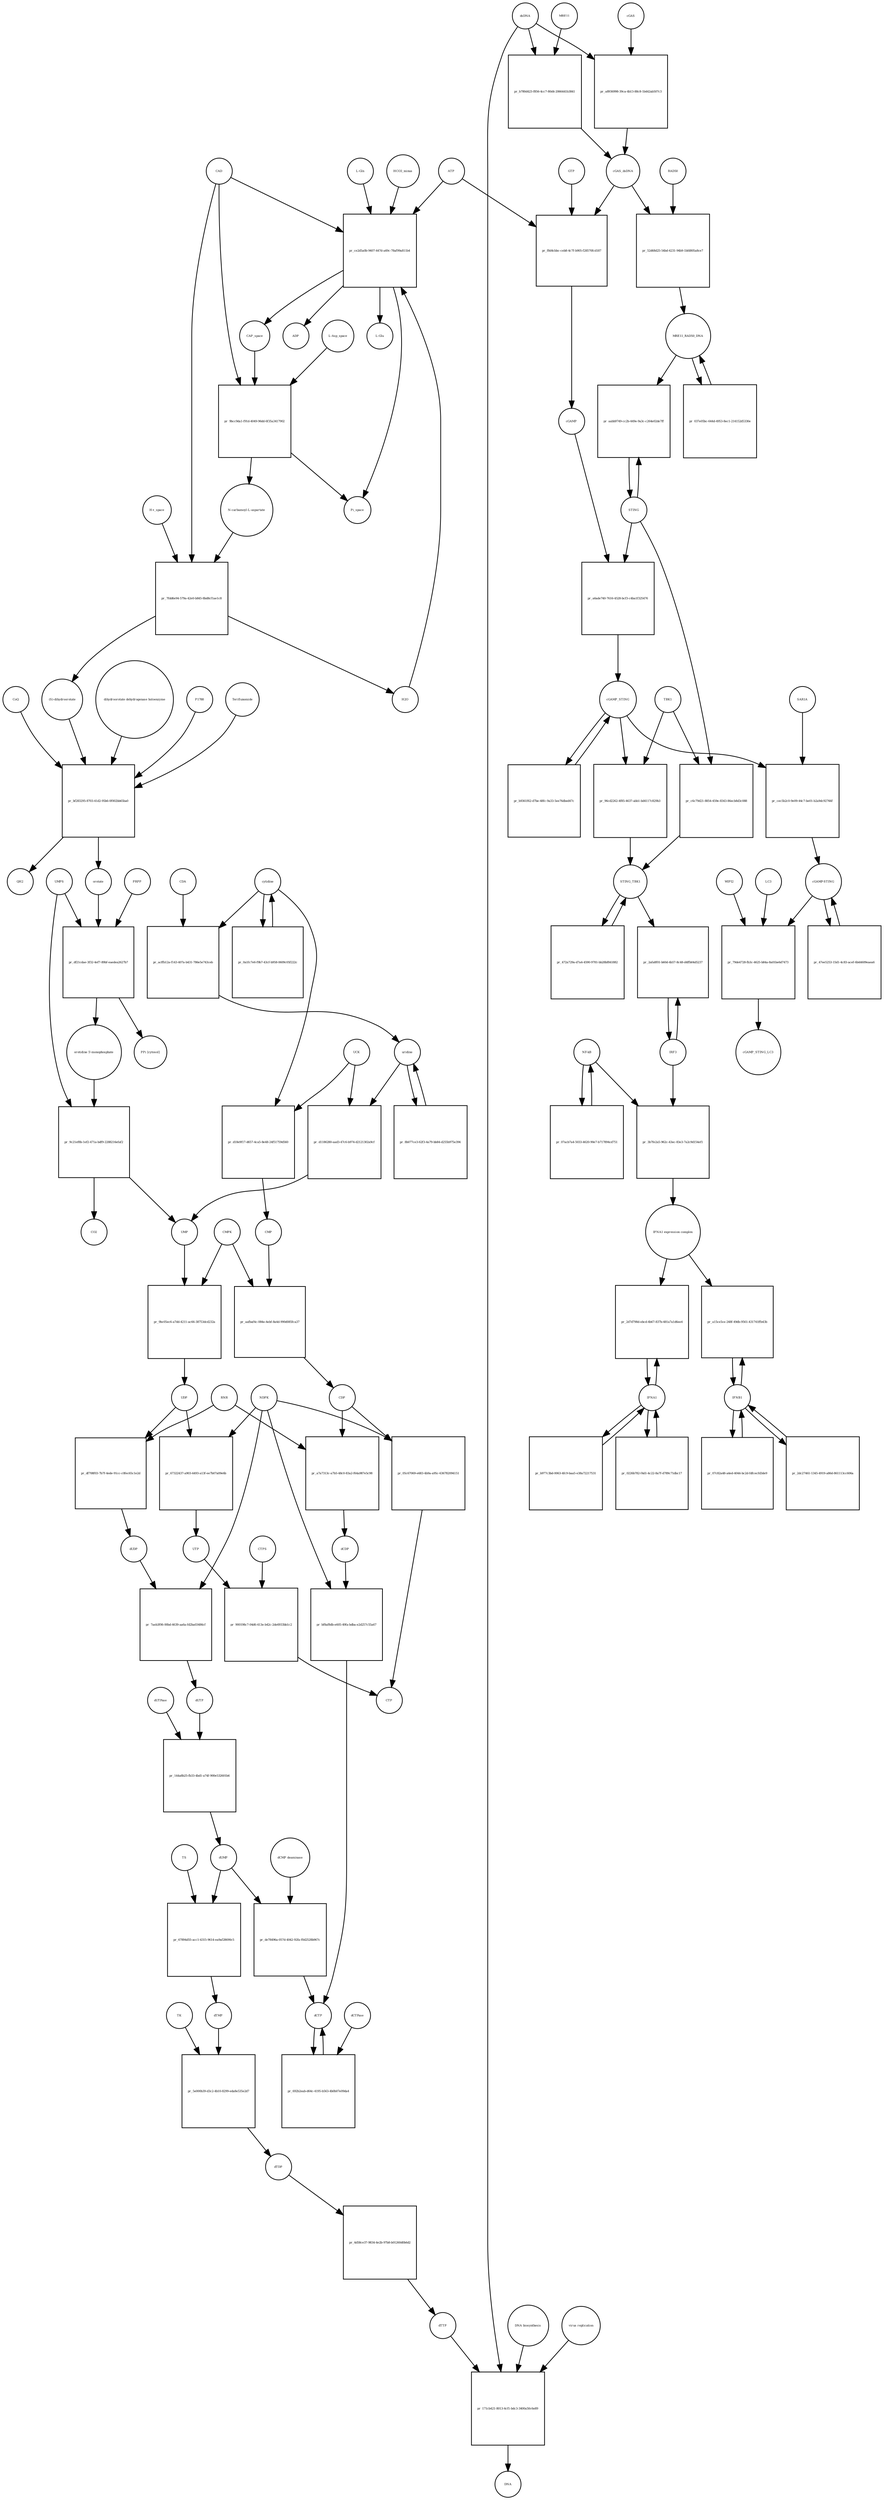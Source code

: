 strict digraph  {
"L-Gln" [annotation="", bipartite=0, cls="simple chemical", fontsize=4, label="L-Gln", shape=circle];
"pr_ce2d5a0b-9407-447d-a49c-78af99a811b4" [annotation="", bipartite=1, cls=process, fontsize=4, label="pr_ce2d5a0b-9407-447d-a49c-78af99a811b4", shape=square];
CAP_space [annotation="", bipartite=0, cls="simple chemical", fontsize=4, label=CAP_space, shape=circle];
CAD [annotation="", bipartite=0, cls=macromolecule, fontsize=4, label=CAD, shape=circle];
HCO3_minus [annotation="", bipartite=0, cls="simple chemical", fontsize=4, label=HCO3_minus, shape=circle];
H2O [annotation="", bipartite=0, cls="simple chemical", fontsize=4, label=H2O, shape=circle];
ATP [annotation="", bipartite=0, cls="simple chemical", fontsize=4, label=ATP, shape=circle];
"L-Glu" [annotation="", bipartite=0, cls="simple chemical", fontsize=4, label="L-Glu", shape=circle];
ADP [annotation="", bipartite=0, cls="simple chemical", fontsize=4, label=ADP, shape=circle];
Pi_space [annotation="", bipartite=0, cls="simple chemical", fontsize=4, label=Pi_space, shape=circle];
cytidine [annotation="", bipartite=0, cls="simple chemical", fontsize=4, label=cytidine, shape=circle];
"pr_acffb12a-f143-407a-b431-786e5e743ceb" [annotation="", bipartite=1, cls=process, fontsize=4, label="pr_acffb12a-f143-407a-b431-786e5e743ceb", shape=square];
uridine [annotation="", bipartite=0, cls="simple chemical", fontsize=4, label=uridine, shape=circle];
CDA [annotation="", bipartite=0, cls=macromolecule, fontsize=4, label=CDA, shape=circle];
"pr_d1186280-aad3-47c6-b974-d2121302a9cf" [annotation="", bipartite=1, cls=process, fontsize=4, label="pr_d1186280-aad3-47c6-b974-d2121302a9cf", shape=square];
UMP [annotation="", bipartite=0, cls="simple chemical", fontsize=4, label=UMP, shape=circle];
UCK [annotation="", bipartite=0, cls=macromolecule, fontsize=4, label=UCK, shape=circle];
"pr_d18e9f17-d657-4ca5-8e48-24f51759d560" [annotation="", bipartite=1, cls=process, fontsize=4, label="pr_d18e9f17-d657-4ca5-8e48-24f51759d560", shape=square];
CMP [annotation="", bipartite=0, cls="simple chemical", fontsize=4, label=CMP, shape=circle];
"pr_8b077ce3-62f3-4a79-bb84-d255b975e394" [annotation="", bipartite=1, cls=process, fontsize=4, label="pr_8b077ce3-62f3-4a79-bb84-d255b975e394", shape=square];
"pr_0a1fc7e6-f9b7-43cf-b958-0609c05f222c" [annotation="", bipartite=1, cls=process, fontsize=4, label="pr_0a1fc7e6-f9b7-43cf-b958-0609c05f222c", shape=square];
"pr_9bc05ec6-a7dd-4211-ac66-38753dcd232a" [annotation="", bipartite=1, cls=process, fontsize=4, label="pr_9bc05ec6-a7dd-4211-ac66-38753dcd232a", shape=square];
UDP [annotation="", bipartite=0, cls="simple chemical", fontsize=4, label=UDP, shape=circle];
CMPK [annotation="", bipartite=0, cls=macromolecule, fontsize=4, label=CMPK, shape=circle];
"pr_aafbaf4c-084e-4ebf-8a4d-990d085fca37" [annotation="", bipartite=1, cls=process, fontsize=4, label="pr_aafbaf4c-084e-4ebf-8a4d-990d085fca37", shape=square];
CDP [annotation="", bipartite=0, cls="simple chemical", fontsize=4, label=CDP, shape=circle];
"pr_67322437-a903-4493-a13f-ee7b07a09e6b" [annotation="", bipartite=1, cls=process, fontsize=4, label="pr_67322437-a903-4493-a13f-ee7b07a09e6b", shape=square];
UTP [annotation="", bipartite=0, cls="simple chemical", fontsize=4, label=UTP, shape=circle];
NDPK [annotation="", bipartite=0, cls=macromolecule, fontsize=4, label=NDPK, shape=circle];
"pr_05c67069-e683-4b9a-a95c-636782094151" [annotation="", bipartite=1, cls=process, fontsize=4, label="pr_05c67069-e683-4b9a-a95c-636782094151", shape=square];
CTP [annotation="", bipartite=0, cls="simple chemical", fontsize=4, label=CTP, shape=circle];
"pr_900198c7-04d6-413e-b42c-2de6933bb1c2" [annotation="", bipartite=1, cls=process, fontsize=4, label="pr_900198c7-04d6-413e-b42c-2de6933bb1c2", shape=square];
CTPS [annotation="", bipartite=0, cls=macromolecule, fontsize=4, label=CTPS, shape=circle];
"pr_df708f03-7b7f-4ede-91cc-c0fec65c1e2d" [annotation="", bipartite=1, cls=process, fontsize=4, label="pr_df708f03-7b7f-4ede-91cc-c0fec65c1e2d", shape=square];
dUDP [annotation="", bipartite=0, cls="simple chemical", fontsize=4, label=dUDP, shape=circle];
RNR [annotation="", bipartite=0, cls=macromolecule, fontsize=4, label=RNR, shape=circle];
"pr_7aeb3f06-00bd-4639-aa6a-fd2ba03486cf" [annotation="", bipartite=1, cls=process, fontsize=4, label="pr_7aeb3f06-00bd-4639-aa6a-fd2ba03486cf", shape=square];
dUTP [annotation="", bipartite=0, cls="simple chemical", fontsize=4, label=dUTP, shape=circle];
dCDP [annotation="", bipartite=0, cls="simple chemical", fontsize=4, label=dCDP, shape=circle];
"pr_bf8af8db-e605-49fa-bdba-e2d257c55a67" [annotation="", bipartite=1, cls=process, fontsize=4, label="pr_bf8af8db-e605-49fa-bdba-e2d257c55a67", shape=square];
dCTP [annotation="", bipartite=0, cls="simple chemical", fontsize=4, label=dCTP, shape=circle];
"pr_a7a7313c-a7b5-48c0-83a2-f64a987e5c98" [annotation="", bipartite=1, cls=process, fontsize=4, label="pr_a7a7313c-a7b5-48c0-83a2-f64a987e5c98", shape=square];
"pr_144a8b25-fb33-4bd1-a74f-900e532601b6" [annotation="", bipartite=1, cls=process, fontsize=4, label="pr_144a8b25-fb33-4bd1-a74f-900e532601b6", shape=square];
dUMP [annotation="", bipartite=0, cls="simple chemical", fontsize=4, label=dUMP, shape=circle];
dUTPase [annotation="", bipartite=0, cls=macromolecule, fontsize=4, label=dUTPase, shape=circle];
"pr_692b2eab-d64c-4195-b563-4b0b07e09da4" [annotation="", bipartite=1, cls=process, fontsize=4, label="pr_692b2eab-d64c-4195-b563-4b0b07e09da4", shape=square];
dCTPase [annotation="", bipartite=0, cls=macromolecule, fontsize=4, label=dCTPase, shape=circle];
"pr_de78496a-057d-4042-92fa-f0d2528b967c" [annotation="", bipartite=1, cls=process, fontsize=4, label="pr_de78496a-057d-4042-92fa-f0d2528b967c", shape=square];
"dCMP deaminase" [annotation="", bipartite=0, cls=macromolecule, fontsize=4, label="dCMP deaminase", shape=circle];
"pr_67894d55-acc1-4315-9614-ea9af28690c5" [annotation="", bipartite=1, cls=process, fontsize=4, label="pr_67894d55-acc1-4315-9614-ea9af28690c5", shape=square];
dTMP [annotation="", bipartite=0, cls="simple chemical", fontsize=4, label=dTMP, shape=circle];
TS [annotation="", bipartite=0, cls=macromolecule, fontsize=4, label=TS, shape=circle];
"pr_5e000b39-d3c2-4b10-8299-eda8e535e2d7" [annotation="", bipartite=1, cls=process, fontsize=4, label="pr_5e000b39-d3c2-4b10-8299-eda8e535e2d7", shape=square];
dTDP [annotation="", bipartite=0, cls="simple chemical", fontsize=4, label=dTDP, shape=circle];
TK [annotation="", bipartite=0, cls=macromolecule, fontsize=4, label=TK, shape=circle];
"pr_4d58ce37-9834-4e2b-97b8-b01260d0b6d2" [annotation="", bipartite=1, cls=process, fontsize=4, label="pr_4d58ce37-9834-4e2b-97b8-b01260d0b6d2", shape=square];
dTTP [annotation="", bipartite=0, cls="simple chemical", fontsize=4, label=dTTP, shape=circle];
dsDNA [annotation="", bipartite=0, cls="simple chemical", fontsize=4, label=dsDNA, shape=circle];
"pr_a8936998-39ca-4b13-88c8-1b442ab507c3" [annotation="", bipartite=1, cls=process, fontsize=4, label="pr_a8936998-39ca-4b13-88c8-1b442ab507c3", shape=square];
cGAS [annotation="", bipartite=0, cls=macromolecule, fontsize=4, label=cGAS, shape=circle];
cGAS_dsDNA [annotation="", bipartite=0, cls=complex, fontsize=4, label=cGAS_dsDNA, shape=circle];
"pr_f8d4cbbc-ceb8-4c7f-b905-f28570fcd187" [annotation="", bipartite=1, cls=process, fontsize=4, label="pr_f8d4cbbc-ceb8-4c7f-b905-f28570fcd187", shape=square];
GTP [annotation="", bipartite=0, cls="simple chemical", fontsize=4, label=GTP, shape=circle];
cGAMP [annotation="", bipartite=0, cls="simple chemical", fontsize=4, label=cGAMP, shape=circle];
"pr_a6ade740-7616-4528-bcf3-c4ba1f325476" [annotation="", bipartite=1, cls=process, fontsize=4, label="pr_a6ade740-7616-4528-bcf3-c4ba1f325476", shape=square];
STING [annotation="", bipartite=0, cls="macromolecule multimer", fontsize=4, label=STING, shape=circle];
cGAMP_STING [annotation="", bipartite=0, cls=complex, fontsize=4, label=cGAMP_STING, shape=circle];
TBK1 [annotation="", bipartite=0, cls=macromolecule, fontsize=4, label=TBK1, shape=circle];
"pr_96cd2262-4f85-4637-abb1-bd4117c829b3" [annotation="", bipartite=1, cls=process, fontsize=4, label="pr_96cd2262-4f85-4637-abb1-bd4117c829b3", shape=square];
STING_TBK1 [annotation="", bipartite=0, cls=complex, fontsize=4, label=STING_TBK1, shape=circle];
"pr_b9361f62-d7be-48fc-9a33-5ee76dbed47c" [annotation="", bipartite=1, cls=process, fontsize=4, label="pr_b9361f62-d7be-48fc-9a33-5ee76dbed47c", shape=square];
"pr_472a729a-d7a4-4590-9781-bb28bf841882" [annotation="", bipartite=1, cls=process, fontsize=4, label="pr_472a729a-d7a4-4590-9781-bb28bf841882", shape=square];
"NF-kB" [annotation="", bipartite=0, cls=complex, fontsize=4, label="NF-kB", shape=circle];
"pr_07acb7a4-5033-4620-90e7-b717894cd751" [annotation="", bipartite=1, cls=process, fontsize=4, label="pr_07acb7a4-5033-4620-90e7-b717894cd751", shape=square];
IFNA1 [annotation="", bipartite=0, cls="nucleic acid feature", fontsize=4, label=IFNA1, shape=circle];
"pr_0226b782-f4d1-4c22-8a7f-d789c71dbc17" [annotation="", bipartite=1, cls=process, fontsize=4, label="pr_0226b782-f4d1-4c22-8a7f-d789c71dbc17", shape=square];
IFNB1 [annotation="", bipartite=0, cls="nucleic acid feature", fontsize=4, label=IFNB1, shape=circle];
"pr_2dc27461-1345-4919-a86d-861113cc606a" [annotation="", bipartite=1, cls=process, fontsize=4, label="pr_2dc27461-1345-4919-a86d-861113cc606a", shape=square];
"pr_b977c3bd-0063-4fc9-baa5-e38a72217531" [annotation="", bipartite=1, cls=process, fontsize=4, label="pr_b977c3bd-0063-4fc9-baa5-e38a72217531", shape=square];
"pr_07c82a48-a4ed-4044-bc2d-fdfcecfd3de9" [annotation="", bipartite=1, cls=process, fontsize=4, label="pr_07c82a48-a4ed-4044-bc2d-fdfcecfd3de9", shape=square];
"pr_a15ce5ce-248f-49db-9561-431741ffb43b" [annotation="", bipartite=1, cls=process, fontsize=4, label="pr_a15ce5ce-248f-49db-9561-431741ffb43b", shape=square];
"IFNA1 expression complex" [annotation="", bipartite=0, cls=complex, fontsize=4, label="IFNA1 expression complex", shape=circle];
"cGAMP-STING" [annotation="", bipartite=0, cls=complex, fontsize=4, label="cGAMP-STING", shape=circle];
"pr_47ee5253-15d1-4c83-acef-6b44609eaea6" [annotation="", bipartite=1, cls=process, fontsize=4, label="pr_47ee5253-15d1-4c83-acef-6b44609eaea6", shape=square];
"pr_b780d423-f856-4cc7-80d4-2066441b3841" [annotation="", bipartite=1, cls=process, fontsize=4, label="pr_b780d423-f856-4cc7-80d4-2066441b3841", shape=square];
MRE11 [annotation="", bipartite=0, cls="macromolecule multimer", fontsize=4, label=MRE11, shape=circle];
RAD50 [annotation="", bipartite=0, cls="macromolecule multimer", fontsize=4, label=RAD50, shape=circle];
"pr_52d68d25-54bd-4231-94b9-1bfd805a8ce7" [annotation="", bipartite=1, cls=process, fontsize=4, label="pr_52d68d25-54bd-4231-94b9-1bfd805a8ce7", shape=square];
MRE11_RAD50_DNA [annotation="", bipartite=0, cls=complex, fontsize=4, label=MRE11_RAD50_DNA, shape=circle];
IRF3 [annotation="", bipartite=0, cls="macromolecule multimer", fontsize=4, label=IRF3, shape=circle];
"pr_2afa8f01-b60d-4b57-8c48-d4ffb04d5237" [annotation="", bipartite=1, cls=process, fontsize=4, label="pr_2afa8f01-b60d-4b57-8c48-d4ffb04d5237", shape=square];
"pr_cec5b2c0-9e09-44c7-be01-b2a9dc92766f" [annotation="", bipartite=1, cls=process, fontsize=4, label="pr_cec5b2c0-9e09-44c7-be01-b2a9dc92766f", shape=square];
SAR1A [annotation="", bipartite=0, cls=macromolecule, fontsize=4, label=SAR1A, shape=circle];
"pr_79de4728-fb3c-4625-b84a-8a01be6d7473" [annotation="", bipartite=1, cls=process, fontsize=4, label="pr_79de4728-fb3c-4625-b84a-8a01be6d7473", shape=square];
LC3 [annotation="", bipartite=0, cls=macromolecule, fontsize=4, label=LC3, shape=circle];
cGAMP_STING_LC3 [annotation="", bipartite=0, cls=complex, fontsize=4, label=cGAMP_STING_LC3, shape=circle];
WIPI2 [annotation="", bipartite=0, cls=macromolecule, fontsize=4, label=WIPI2, shape=circle];
"pr_aabb9749-cc2b-449e-9a3c-c264e02de7ff" [annotation="", bipartite=1, cls=process, fontsize=4, label="pr_aabb9749-cc2b-449e-9a3c-c264e02de7ff", shape=square];
"pr_c6c79d21-8854-459e-8343-86ecb8d3c088" [annotation="", bipartite=1, cls=process, fontsize=4, label="pr_c6c79d21-8854-459e-8343-86ecb8d3c088", shape=square];
"pr_037e05bc-644d-4953-8ec1-214152d5330e" [annotation="", bipartite=1, cls=process, fontsize=4, label="pr_037e05bc-644d-4953-8ec1-214152d5330e", shape=square];
"pr_9bcc9da1-f91d-4049-96dd-6f35a3417902" [annotation="", bipartite=1, cls=process, fontsize=4, label="pr_9bcc9da1-f91d-4049-96dd-6f35a3417902", shape=square];
"N-carbamoyl-L-aspartate" [annotation="", bipartite=0, cls="simple chemical", fontsize=4, label="N-carbamoyl-L-aspartate", shape=circle];
"L-Asp_space" [annotation="", bipartite=0, cls="simple chemical", fontsize=4, label="L-Asp_space", shape=circle];
"pr_7fdd6e94-579a-42e0-b845-8bd8cf1ae1c8" [annotation="", bipartite=1, cls=process, fontsize=4, label="pr_7fdd6e94-579a-42e0-b845-8bd8cf1ae1c8", shape=square];
"(S)-dihydroorotate" [annotation="", bipartite=0, cls="simple chemical", fontsize=4, label="(S)-dihydroorotate", shape=circle];
"H+_space" [annotation="", bipartite=0, cls="simple chemical", fontsize=4, label="H+_space", shape=circle];
"pr_bf283295-8703-41d2-95b6-0f002bb65ba0" [annotation="", bipartite=1, cls=process, fontsize=4, label="pr_bf283295-8703-41d2-95b6-0f002bb65ba0", shape=square];
orotate [annotation="", bipartite=0, cls="simple chemical", fontsize=4, label=orotate, shape=circle];
"dihydroorotate dehydrogenase holoenzyme" [annotation="", bipartite=0, cls="simple chemical", fontsize=4, label="dihydroorotate dehydrogenase holoenzyme", shape=circle];
P1788 [annotation="", bipartite=0, cls="simple chemical", fontsize=4, label=P1788, shape=circle];
Teriflunomide [annotation="", bipartite=0, cls="simple chemical", fontsize=4, label=Teriflunomide, shape=circle];
CoQ [annotation="", bipartite=0, cls="simple chemical", fontsize=4, label=CoQ, shape=circle];
QH2 [annotation="", bipartite=0, cls="simple chemical", fontsize=4, label=QH2, shape=circle];
"pr_df21cdae-3f32-4ef7-89bf-eaedea2627b7" [annotation="", bipartite=1, cls=process, fontsize=4, label="pr_df21cdae-3f32-4ef7-89bf-eaedea2627b7", shape=square];
"orotidine 5'-monophosphate" [annotation="", bipartite=0, cls="simple chemical", fontsize=4, label="orotidine 5'-monophosphate", shape=circle];
UMPS [annotation="", bipartite=0, cls="macromolecule multimer", fontsize=4, label=UMPS, shape=circle];
PRPP [annotation="", bipartite=0, cls="simple chemical", fontsize=4, label=PRPP, shape=circle];
"PPi [cytosol]" [annotation="", bipartite=0, cls="simple chemical", fontsize=4, label="PPi [cytosol]", shape=circle];
"pr_9c21ef8b-1ef2-471a-bdf9-2288216efaf2" [annotation="", bipartite=1, cls=process, fontsize=4, label="pr_9c21ef8b-1ef2-471a-bdf9-2288216efaf2", shape=square];
CO2 [annotation="", bipartite=0, cls="simple chemical", fontsize=4, label=CO2, shape=circle];
"pr_171cb421-8013-4cf1-bdc3-3400a50c6e89" [annotation="", bipartite=1, cls=process, fontsize=4, label="pr_171cb421-8013-4cf1-bdc3-3400a50c6e89", shape=square];
DNA [annotation="", bipartite=0, cls="nucleic acid feature", fontsize=4, label=DNA, shape=circle];
"DNA biosynthesis" [annotation="urn_miriam_obo.go_GO%3A0071897", bipartite=0, cls=phenotype, fontsize=4, label="DNA biosynthesis", shape=circle];
"virus replication" [annotation="", bipartite=0, cls=phenotype, fontsize=4, label="virus replication", shape=circle];
"pr_2d7d798d-ebcd-4b67-837b-481a7a1d6ee4" [annotation="", bipartite=1, cls=process, fontsize=4, label="pr_2d7d798d-ebcd-4b67-837b-481a7a1d6ee4", shape=square];
"pr_3b7fe2a5-962c-43ec-83e3-7a2c9d154ef1" [annotation="", bipartite=1, cls=process, fontsize=4, label="pr_3b7fe2a5-962c-43ec-83e3-7a2c9d154ef1", shape=square];
"L-Gln" -> "pr_ce2d5a0b-9407-447d-a49c-78af99a811b4"  [annotation="", interaction_type=consumption];
"pr_ce2d5a0b-9407-447d-a49c-78af99a811b4" -> CAP_space  [annotation="", interaction_type=production];
"pr_ce2d5a0b-9407-447d-a49c-78af99a811b4" -> "L-Glu"  [annotation="", interaction_type=production];
"pr_ce2d5a0b-9407-447d-a49c-78af99a811b4" -> ADP  [annotation="", interaction_type=production];
"pr_ce2d5a0b-9407-447d-a49c-78af99a811b4" -> Pi_space  [annotation="", interaction_type=production];
CAP_space -> "pr_9bcc9da1-f91d-4049-96dd-6f35a3417902"  [annotation="", interaction_type=consumption];
CAD -> "pr_ce2d5a0b-9407-447d-a49c-78af99a811b4"  [annotation=urn_miriam_reactome_REACT_1698, interaction_type=catalysis];
CAD -> "pr_9bcc9da1-f91d-4049-96dd-6f35a3417902"  [annotation=urn_miriam_reactome_REACT_1698, interaction_type=catalysis];
CAD -> "pr_7fdd6e94-579a-42e0-b845-8bd8cf1ae1c8"  [annotation=urn_miriam_reactome_REACT_1698, interaction_type=catalysis];
HCO3_minus -> "pr_ce2d5a0b-9407-447d-a49c-78af99a811b4"  [annotation="", interaction_type=consumption];
H2O -> "pr_ce2d5a0b-9407-447d-a49c-78af99a811b4"  [annotation="", interaction_type=consumption];
ATP -> "pr_ce2d5a0b-9407-447d-a49c-78af99a811b4"  [annotation="", interaction_type=consumption];
ATP -> "pr_f8d4cbbc-ceb8-4c7f-b905-f28570fcd187"  [annotation="", interaction_type=consumption];
cytidine -> "pr_acffb12a-f143-407a-b431-786e5e743ceb"  [annotation="", interaction_type=consumption];
cytidine -> "pr_d18e9f17-d657-4ca5-8e48-24f51759d560"  [annotation="", interaction_type=consumption];
cytidine -> "pr_0a1fc7e6-f9b7-43cf-b958-0609c05f222c"  [annotation="", interaction_type=consumption];
"pr_acffb12a-f143-407a-b431-786e5e743ceb" -> uridine  [annotation="", interaction_type=production];
uridine -> "pr_d1186280-aad3-47c6-b974-d2121302a9cf"  [annotation="", interaction_type=consumption];
uridine -> "pr_8b077ce3-62f3-4a79-bb84-d255b975e394"  [annotation="", interaction_type=consumption];
CDA -> "pr_acffb12a-f143-407a-b431-786e5e743ceb"  [annotation="", interaction_type=catalysis];
"pr_d1186280-aad3-47c6-b974-d2121302a9cf" -> UMP  [annotation="", interaction_type=production];
UMP -> "pr_9bc05ec6-a7dd-4211-ac66-38753dcd232a"  [annotation="", interaction_type=consumption];
UCK -> "pr_d1186280-aad3-47c6-b974-d2121302a9cf"  [annotation="", interaction_type=catalysis];
UCK -> "pr_d18e9f17-d657-4ca5-8e48-24f51759d560"  [annotation="", interaction_type=catalysis];
"pr_d18e9f17-d657-4ca5-8e48-24f51759d560" -> CMP  [annotation="", interaction_type=production];
CMP -> "pr_aafbaf4c-084e-4ebf-8a4d-990d085fca37"  [annotation="", interaction_type=consumption];
"pr_8b077ce3-62f3-4a79-bb84-d255b975e394" -> uridine  [annotation="", interaction_type=production];
"pr_0a1fc7e6-f9b7-43cf-b958-0609c05f222c" -> cytidine  [annotation="", interaction_type=production];
"pr_9bc05ec6-a7dd-4211-ac66-38753dcd232a" -> UDP  [annotation="", interaction_type=production];
UDP -> "pr_67322437-a903-4493-a13f-ee7b07a09e6b"  [annotation="", interaction_type=consumption];
UDP -> "pr_df708f03-7b7f-4ede-91cc-c0fec65c1e2d"  [annotation="", interaction_type=consumption];
CMPK -> "pr_9bc05ec6-a7dd-4211-ac66-38753dcd232a"  [annotation="", interaction_type=catalysis];
CMPK -> "pr_aafbaf4c-084e-4ebf-8a4d-990d085fca37"  [annotation="", interaction_type=catalysis];
"pr_aafbaf4c-084e-4ebf-8a4d-990d085fca37" -> CDP  [annotation="", interaction_type=production];
CDP -> "pr_05c67069-e683-4b9a-a95c-636782094151"  [annotation="", interaction_type=consumption];
CDP -> "pr_a7a7313c-a7b5-48c0-83a2-f64a987e5c98"  [annotation="", interaction_type=consumption];
"pr_67322437-a903-4493-a13f-ee7b07a09e6b" -> UTP  [annotation="", interaction_type=production];
UTP -> "pr_900198c7-04d6-413e-b42c-2de6933bb1c2"  [annotation="", interaction_type=consumption];
NDPK -> "pr_67322437-a903-4493-a13f-ee7b07a09e6b"  [annotation="", interaction_type=catalysis];
NDPK -> "pr_05c67069-e683-4b9a-a95c-636782094151"  [annotation="", interaction_type=catalysis];
NDPK -> "pr_7aeb3f06-00bd-4639-aa6a-fd2ba03486cf"  [annotation="", interaction_type=catalysis];
NDPK -> "pr_bf8af8db-e605-49fa-bdba-e2d257c55a67"  [annotation="", interaction_type=catalysis];
"pr_05c67069-e683-4b9a-a95c-636782094151" -> CTP  [annotation="", interaction_type=production];
"pr_900198c7-04d6-413e-b42c-2de6933bb1c2" -> CTP  [annotation="", interaction_type=production];
CTPS -> "pr_900198c7-04d6-413e-b42c-2de6933bb1c2"  [annotation="", interaction_type=catalysis];
"pr_df708f03-7b7f-4ede-91cc-c0fec65c1e2d" -> dUDP  [annotation="", interaction_type=production];
dUDP -> "pr_7aeb3f06-00bd-4639-aa6a-fd2ba03486cf"  [annotation="", interaction_type=consumption];
RNR -> "pr_df708f03-7b7f-4ede-91cc-c0fec65c1e2d"  [annotation="", interaction_type=catalysis];
RNR -> "pr_a7a7313c-a7b5-48c0-83a2-f64a987e5c98"  [annotation="", interaction_type=catalysis];
"pr_7aeb3f06-00bd-4639-aa6a-fd2ba03486cf" -> dUTP  [annotation="", interaction_type=production];
dUTP -> "pr_144a8b25-fb33-4bd1-a74f-900e532601b6"  [annotation="", interaction_type=consumption];
dCDP -> "pr_bf8af8db-e605-49fa-bdba-e2d257c55a67"  [annotation="", interaction_type=consumption];
"pr_bf8af8db-e605-49fa-bdba-e2d257c55a67" -> dCTP  [annotation="", interaction_type=production];
dCTP -> "pr_692b2eab-d64c-4195-b563-4b0b07e09da4"  [annotation="", interaction_type=consumption];
"pr_a7a7313c-a7b5-48c0-83a2-f64a987e5c98" -> dCDP  [annotation="", interaction_type=production];
"pr_144a8b25-fb33-4bd1-a74f-900e532601b6" -> dUMP  [annotation="", interaction_type=production];
dUMP -> "pr_de78496a-057d-4042-92fa-f0d2528b967c"  [annotation="", interaction_type=consumption];
dUMP -> "pr_67894d55-acc1-4315-9614-ea9af28690c5"  [annotation="", interaction_type=consumption];
dUTPase -> "pr_144a8b25-fb33-4bd1-a74f-900e532601b6"  [annotation="", interaction_type=catalysis];
"pr_692b2eab-d64c-4195-b563-4b0b07e09da4" -> dCTP  [annotation="", interaction_type=production];
dCTPase -> "pr_692b2eab-d64c-4195-b563-4b0b07e09da4"  [annotation="", interaction_type=catalysis];
"pr_de78496a-057d-4042-92fa-f0d2528b967c" -> dCTP  [annotation="", interaction_type=production];
"dCMP deaminase" -> "pr_de78496a-057d-4042-92fa-f0d2528b967c"  [annotation="", interaction_type=catalysis];
"pr_67894d55-acc1-4315-9614-ea9af28690c5" -> dTMP  [annotation="", interaction_type=production];
dTMP -> "pr_5e000b39-d3c2-4b10-8299-eda8e535e2d7"  [annotation="", interaction_type=consumption];
TS -> "pr_67894d55-acc1-4315-9614-ea9af28690c5"  [annotation="", interaction_type=catalysis];
"pr_5e000b39-d3c2-4b10-8299-eda8e535e2d7" -> dTDP  [annotation="", interaction_type=production];
dTDP -> "pr_4d58ce37-9834-4e2b-97b8-b01260d0b6d2"  [annotation="", interaction_type=consumption];
TK -> "pr_5e000b39-d3c2-4b10-8299-eda8e535e2d7"  [annotation="", interaction_type=catalysis];
"pr_4d58ce37-9834-4e2b-97b8-b01260d0b6d2" -> dTTP  [annotation="", interaction_type=production];
dTTP -> "pr_171cb421-8013-4cf1-bdc3-3400a50c6e89"  [annotation="", interaction_type=consumption];
dsDNA -> "pr_a8936998-39ca-4b13-88c8-1b442ab507c3"  [annotation="", interaction_type=consumption];
dsDNA -> "pr_b780d423-f856-4cc7-80d4-2066441b3841"  [annotation="", interaction_type=consumption];
dsDNA -> "pr_171cb421-8013-4cf1-bdc3-3400a50c6e89"  [annotation="", interaction_type=consumption];
"pr_a8936998-39ca-4b13-88c8-1b442ab507c3" -> cGAS_dsDNA  [annotation="", interaction_type=production];
cGAS -> "pr_a8936998-39ca-4b13-88c8-1b442ab507c3"  [annotation="", interaction_type=consumption];
cGAS_dsDNA -> "pr_f8d4cbbc-ceb8-4c7f-b905-f28570fcd187"  [annotation="", interaction_type=catalysis];
cGAS_dsDNA -> "pr_52d68d25-54bd-4231-94b9-1bfd805a8ce7"  [annotation="", interaction_type=consumption];
"pr_f8d4cbbc-ceb8-4c7f-b905-f28570fcd187" -> cGAMP  [annotation="", interaction_type=production];
GTP -> "pr_f8d4cbbc-ceb8-4c7f-b905-f28570fcd187"  [annotation="", interaction_type=consumption];
cGAMP -> "pr_a6ade740-7616-4528-bcf3-c4ba1f325476"  [annotation="", interaction_type=consumption];
"pr_a6ade740-7616-4528-bcf3-c4ba1f325476" -> cGAMP_STING  [annotation="", interaction_type=production];
STING -> "pr_a6ade740-7616-4528-bcf3-c4ba1f325476"  [annotation="", interaction_type=consumption];
STING -> "pr_aabb9749-cc2b-449e-9a3c-c264e02de7ff"  [annotation="", interaction_type=consumption];
STING -> "pr_c6c79d21-8854-459e-8343-86ecb8d3c088"  [annotation="", interaction_type=consumption];
cGAMP_STING -> "pr_96cd2262-4f85-4637-abb1-bd4117c829b3"  [annotation="", interaction_type=consumption];
cGAMP_STING -> "pr_b9361f62-d7be-48fc-9a33-5ee76dbed47c"  [annotation="", interaction_type=consumption];
cGAMP_STING -> "pr_cec5b2c0-9e09-44c7-be01-b2a9dc92766f"  [annotation="", interaction_type=consumption];
TBK1 -> "pr_96cd2262-4f85-4637-abb1-bd4117c829b3"  [annotation="", interaction_type=consumption];
TBK1 -> "pr_c6c79d21-8854-459e-8343-86ecb8d3c088"  [annotation="", interaction_type=consumption];
"pr_96cd2262-4f85-4637-abb1-bd4117c829b3" -> STING_TBK1  [annotation="", interaction_type=production];
STING_TBK1 -> "pr_472a729a-d7a4-4590-9781-bb28bf841882"  [annotation="", interaction_type=consumption];
STING_TBK1 -> "pr_2afa8f01-b60d-4b57-8c48-d4ffb04d5237"  [annotation="", interaction_type=catalysis];
"pr_b9361f62-d7be-48fc-9a33-5ee76dbed47c" -> cGAMP_STING  [annotation="", interaction_type=production];
"pr_472a729a-d7a4-4590-9781-bb28bf841882" -> STING_TBK1  [annotation="", interaction_type=production];
"NF-kB" -> "pr_07acb7a4-5033-4620-90e7-b717894cd751"  [annotation="", interaction_type=consumption];
"NF-kB" -> "pr_3b7fe2a5-962c-43ec-83e3-7a2c9d154ef1"  [annotation="", interaction_type=consumption];
"pr_07acb7a4-5033-4620-90e7-b717894cd751" -> "NF-kB"  [annotation="", interaction_type=production];
IFNA1 -> "pr_0226b782-f4d1-4c22-8a7f-d789c71dbc17"  [annotation="", interaction_type=consumption];
IFNA1 -> "pr_b977c3bd-0063-4fc9-baa5-e38a72217531"  [annotation="", interaction_type=consumption];
IFNA1 -> "pr_2d7d798d-ebcd-4b67-837b-481a7a1d6ee4"  [annotation="", interaction_type=consumption];
"pr_0226b782-f4d1-4c22-8a7f-d789c71dbc17" -> IFNA1  [annotation="", interaction_type=production];
IFNB1 -> "pr_2dc27461-1345-4919-a86d-861113cc606a"  [annotation="", interaction_type=consumption];
IFNB1 -> "pr_07c82a48-a4ed-4044-bc2d-fdfcecfd3de9"  [annotation="", interaction_type=consumption];
IFNB1 -> "pr_a15ce5ce-248f-49db-9561-431741ffb43b"  [annotation="", interaction_type=consumption];
"pr_2dc27461-1345-4919-a86d-861113cc606a" -> IFNB1  [annotation="", interaction_type=production];
"pr_b977c3bd-0063-4fc9-baa5-e38a72217531" -> IFNA1  [annotation="", interaction_type=production];
"pr_07c82a48-a4ed-4044-bc2d-fdfcecfd3de9" -> IFNB1  [annotation="", interaction_type=production];
"pr_a15ce5ce-248f-49db-9561-431741ffb43b" -> IFNB1  [annotation="", interaction_type=production];
"IFNA1 expression complex" -> "pr_a15ce5ce-248f-49db-9561-431741ffb43b"  [annotation="", interaction_type=stimulation];
"IFNA1 expression complex" -> "pr_2d7d798d-ebcd-4b67-837b-481a7a1d6ee4"  [annotation="", interaction_type=stimulation];
"cGAMP-STING" -> "pr_47ee5253-15d1-4c83-acef-6b44609eaea6"  [annotation="", interaction_type=consumption];
"cGAMP-STING" -> "pr_79de4728-fb3c-4625-b84a-8a01be6d7473"  [annotation="", interaction_type=consumption];
"pr_47ee5253-15d1-4c83-acef-6b44609eaea6" -> "cGAMP-STING"  [annotation="", interaction_type=production];
"pr_b780d423-f856-4cc7-80d4-2066441b3841" -> cGAS_dsDNA  [annotation="", interaction_type=production];
MRE11 -> "pr_b780d423-f856-4cc7-80d4-2066441b3841"  [annotation="", interaction_type=consumption];
RAD50 -> "pr_52d68d25-54bd-4231-94b9-1bfd805a8ce7"  [annotation="", interaction_type=consumption];
"pr_52d68d25-54bd-4231-94b9-1bfd805a8ce7" -> MRE11_RAD50_DNA  [annotation="", interaction_type=production];
MRE11_RAD50_DNA -> "pr_aabb9749-cc2b-449e-9a3c-c264e02de7ff"  [annotation="", interaction_type=catalysis];
MRE11_RAD50_DNA -> "pr_037e05bc-644d-4953-8ec1-214152d5330e"  [annotation="", interaction_type=consumption];
IRF3 -> "pr_2afa8f01-b60d-4b57-8c48-d4ffb04d5237"  [annotation="", interaction_type=consumption];
IRF3 -> "pr_3b7fe2a5-962c-43ec-83e3-7a2c9d154ef1"  [annotation="", interaction_type=consumption];
"pr_2afa8f01-b60d-4b57-8c48-d4ffb04d5237" -> IRF3  [annotation="", interaction_type=production];
"pr_cec5b2c0-9e09-44c7-be01-b2a9dc92766f" -> "cGAMP-STING"  [annotation="", interaction_type=production];
SAR1A -> "pr_cec5b2c0-9e09-44c7-be01-b2a9dc92766f"  [annotation="", interaction_type=catalysis];
"pr_79de4728-fb3c-4625-b84a-8a01be6d7473" -> cGAMP_STING_LC3  [annotation="", interaction_type=production];
LC3 -> "pr_79de4728-fb3c-4625-b84a-8a01be6d7473"  [annotation="", interaction_type=consumption];
WIPI2 -> "pr_79de4728-fb3c-4625-b84a-8a01be6d7473"  [annotation="", interaction_type=catalysis];
"pr_aabb9749-cc2b-449e-9a3c-c264e02de7ff" -> STING  [annotation="", interaction_type=production];
"pr_c6c79d21-8854-459e-8343-86ecb8d3c088" -> STING_TBK1  [annotation="", interaction_type=production];
"pr_037e05bc-644d-4953-8ec1-214152d5330e" -> MRE11_RAD50_DNA  [annotation="", interaction_type=production];
"pr_9bcc9da1-f91d-4049-96dd-6f35a3417902" -> "N-carbamoyl-L-aspartate"  [annotation="", interaction_type=production];
"pr_9bcc9da1-f91d-4049-96dd-6f35a3417902" -> Pi_space  [annotation="", interaction_type=production];
"N-carbamoyl-L-aspartate" -> "pr_7fdd6e94-579a-42e0-b845-8bd8cf1ae1c8"  [annotation="", interaction_type=consumption];
"L-Asp_space" -> "pr_9bcc9da1-f91d-4049-96dd-6f35a3417902"  [annotation="", interaction_type=consumption];
"pr_7fdd6e94-579a-42e0-b845-8bd8cf1ae1c8" -> "(S)-dihydroorotate"  [annotation="", interaction_type=production];
"pr_7fdd6e94-579a-42e0-b845-8bd8cf1ae1c8" -> H2O  [annotation="", interaction_type=production];
"(S)-dihydroorotate" -> "pr_bf283295-8703-41d2-95b6-0f002bb65ba0"  [annotation="", interaction_type=consumption];
"H+_space" -> "pr_7fdd6e94-579a-42e0-b845-8bd8cf1ae1c8"  [annotation="", interaction_type=consumption];
"pr_bf283295-8703-41d2-95b6-0f002bb65ba0" -> orotate  [annotation="", interaction_type=production];
"pr_bf283295-8703-41d2-95b6-0f002bb65ba0" -> QH2  [annotation="", interaction_type=production];
orotate -> "pr_df21cdae-3f32-4ef7-89bf-eaedea2627b7"  [annotation="", interaction_type=consumption];
"dihydroorotate dehydrogenase holoenzyme" -> "pr_bf283295-8703-41d2-95b6-0f002bb65ba0"  [annotation=urn_miriam_reactome_REACT_1698, interaction_type=catalysis];
P1788 -> "pr_bf283295-8703-41d2-95b6-0f002bb65ba0"  [annotation=urn_miriam_reactome_REACT_1698, interaction_type=inhibition];
Teriflunomide -> "pr_bf283295-8703-41d2-95b6-0f002bb65ba0"  [annotation=urn_miriam_reactome_REACT_1698, interaction_type=inhibition];
CoQ -> "pr_bf283295-8703-41d2-95b6-0f002bb65ba0"  [annotation="", interaction_type=consumption];
"pr_df21cdae-3f32-4ef7-89bf-eaedea2627b7" -> "orotidine 5'-monophosphate"  [annotation="", interaction_type=production];
"pr_df21cdae-3f32-4ef7-89bf-eaedea2627b7" -> "PPi [cytosol]"  [annotation="", interaction_type=production];
"orotidine 5'-monophosphate" -> "pr_9c21ef8b-1ef2-471a-bdf9-2288216efaf2"  [annotation="", interaction_type=consumption];
UMPS -> "pr_df21cdae-3f32-4ef7-89bf-eaedea2627b7"  [annotation=urn_miriam_reactome_REACT_1698, interaction_type=catalysis];
UMPS -> "pr_9c21ef8b-1ef2-471a-bdf9-2288216efaf2"  [annotation=urn_miriam_reactome_REACT_1698, interaction_type=catalysis];
PRPP -> "pr_df21cdae-3f32-4ef7-89bf-eaedea2627b7"  [annotation="", interaction_type=consumption];
"pr_9c21ef8b-1ef2-471a-bdf9-2288216efaf2" -> UMP  [annotation="", interaction_type=production];
"pr_9c21ef8b-1ef2-471a-bdf9-2288216efaf2" -> CO2  [annotation="", interaction_type=production];
"pr_171cb421-8013-4cf1-bdc3-3400a50c6e89" -> DNA  [annotation="", interaction_type=production];
"DNA biosynthesis" -> "pr_171cb421-8013-4cf1-bdc3-3400a50c6e89"  [annotation="", interaction_type=catalysis];
"virus replication" -> "pr_171cb421-8013-4cf1-bdc3-3400a50c6e89"  [annotation="", interaction_type=inhibition];
"pr_2d7d798d-ebcd-4b67-837b-481a7a1d6ee4" -> IFNA1  [annotation="", interaction_type=production];
"pr_3b7fe2a5-962c-43ec-83e3-7a2c9d154ef1" -> "IFNA1 expression complex"  [annotation="", interaction_type=production];
}
